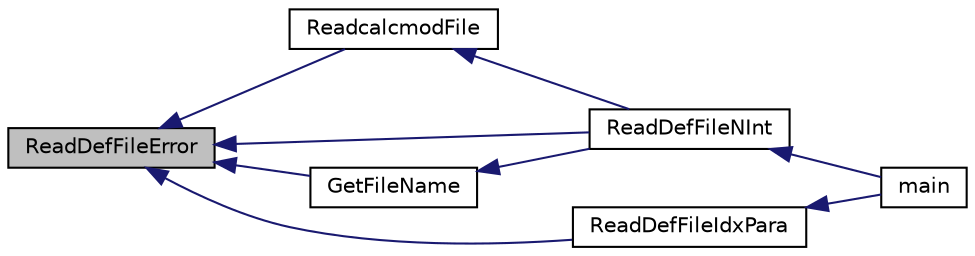 digraph "ReadDefFileError"
{
 // INTERACTIVE_SVG=YES
  edge [fontname="Helvetica",fontsize="10",labelfontname="Helvetica",labelfontsize="10"];
  node [fontname="Helvetica",fontsize="10",shape=record];
  rankdir="LR";
  Node1 [label="ReadDefFileError",height=0.2,width=0.4,color="black", fillcolor="grey75", style="filled", fontcolor="black"];
  Node1 -> Node2 [dir="back",color="midnightblue",fontsize="10",style="solid",fontname="Helvetica"];
  Node2 [label="ReadcalcmodFile",height=0.2,width=0.4,color="black", fillcolor="white", style="filled",URL="$readdef_8c.html#ab8b765c6b13b09923368a2c8bec319ca",tooltip="Function of Reading calcmod file. "];
  Node2 -> Node3 [dir="back",color="midnightblue",fontsize="10",style="solid",fontname="Helvetica"];
  Node3 [label="ReadDefFileNInt",height=0.2,width=0.4,color="black", fillcolor="white", style="filled",URL="$readdef_8c.html#aa7a339a09311dd6deb18df34a4d4fb6b",tooltip="Function of reading informations from def files. "];
  Node3 -> Node4 [dir="back",color="midnightblue",fontsize="10",style="solid",fontname="Helvetica"];
  Node4 [label="main",height=0.2,width=0.4,color="black", fillcolor="white", style="filled",URL="$_h_phi_main_8c.html#a0ddf1224851353fc92bfbff6f499fa97",tooltip="Main program for HPhi. "];
  Node1 -> Node5 [dir="back",color="midnightblue",fontsize="10",style="solid",fontname="Helvetica"];
  Node5 [label="GetFileName",height=0.2,width=0.4,color="black", fillcolor="white", style="filled",URL="$readdef_8c.html#a500b57266b13cf3bc4a89f222179a03d",tooltip="Function of Fitting FileName. "];
  Node5 -> Node3 [dir="back",color="midnightblue",fontsize="10",style="solid",fontname="Helvetica"];
  Node1 -> Node3 [dir="back",color="midnightblue",fontsize="10",style="solid",fontname="Helvetica"];
  Node1 -> Node6 [dir="back",color="midnightblue",fontsize="10",style="solid",fontname="Helvetica"];
  Node6 [label="ReadDefFileIdxPara",height=0.2,width=0.4,color="black", fillcolor="white", style="filled",URL="$readdef_8c.html#a3e0777f41256f28ec11b3e63e993b3c1"];
  Node6 -> Node4 [dir="back",color="midnightblue",fontsize="10",style="solid",fontname="Helvetica"];
}
